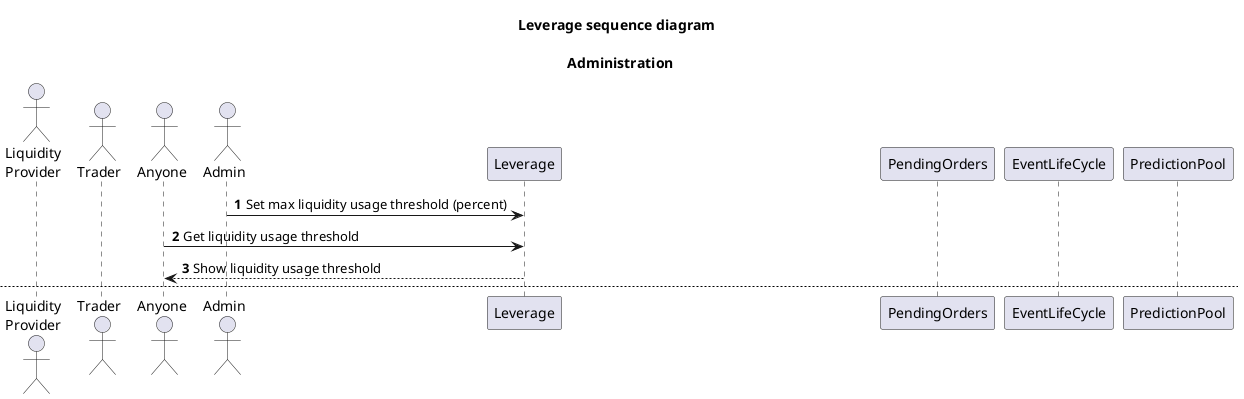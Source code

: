@startuml
'https://plantuml.com/sequence-diagram

title Leverage sequence diagram \n\n Administration

autonumber

actor "Liquidity\nProvider" as provider
actor Trader as trader
actor Anyone as any
actor Admin as admin
participant Leverage as lc
participant PendingOrders as poc
participant EventLifeCycle as elc
participant PredictionPool as pp

admin -> lc: Set max liquidity usage threshold (percent)
any -> lc: Get liquidity usage threshold
lc --> any: Show liquidity usage threshold

newpage Add Liquidity

provider -> lc: Put liquidity (amount)
lc --> provider: Liquidity tokens
any -> lc: Get liquidity amount by address
lc --> any: Show liquidity amount
provider -> lc: Withdraw liquidity (amount)
lc -> lc: Check available and free(not used in orders) liquidity
lc --> provider: return liquidity
any -> lc: Get free liquidity
lc --> any: Show free liquidity


newpage Execute leveraged order
group Create leveraged order
trader -> lc: Create leveraged order (amount, max loss percent, eventId)
lc -> lc: Check if liquidity is enough for the max possible order amount
lc -> lc: Check max order keeps 5% liquidity free threshold
lc -> lc: Create leverage record (user, leverage, orderId)
lc -> poc: Create Order (amount)
   group leverage response
       alt unsuccessful case
           lc --> trader: Error <reason>
       end
   end
end

any -> lc: Get leverage record ids by account
lc -->: Show leverage record ids array for an account
any -> lc: Get leverage record details by leverage record id
lc -->: Show leverage record details
@enduml